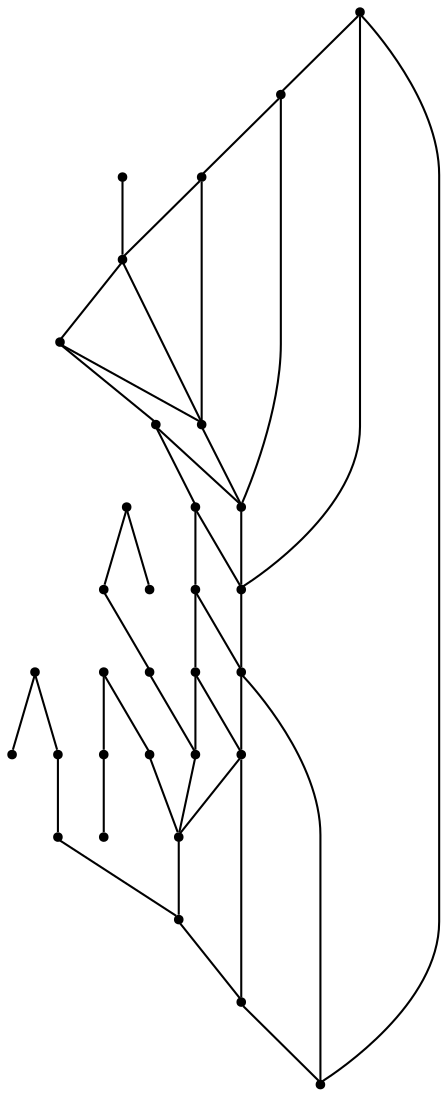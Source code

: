 graph {
  node [shape=point,comment="{\"directed\":false,\"doi\":\"10.1007/978-3-031-49275-4_6\",\"figure\":\"7 (2)\"}"]

  v0 [pos="1475.193425131254,398.33351356702747"]
  v1 [pos="1475.193425131254,431.6717493179218"]
  v2 [pos="1408.516136455257,398.33351356702747"]
  v3 [pos="1408.5161364552573,431.6717493179218"]
  v4 [pos="1341.8388477792605,398.33351356702747"]
  v5 [pos="1341.8388477792605,431.6717493179218"]
  v6 [pos="1475.193425131254,465.00998506881626"]
  v7 [pos="1475.193425131254,498.34834799498753"]
  v8 [pos="1475.193393337045,531.6865837458819"]
  v9 [pos="1475.193393337045,565.0248194967764"]
  v10 [pos="1475.193393337045,598.3630552476708"]
  v11 [pos="1475.193393337045,631.7012909985651"]
  v12 [pos="1475.193393337045,665.0395267494596"]
  v13 [pos="1475.193393337045,698.377762500354"]
  v14 [pos="1408.5161364552573,798.3924697530372"]
  v15 [pos="1408.5161364552573,465.0099850688164"]
  v16 [pos="1408.516136455257,498.3483479949874"]
  v17 [pos="1408.5161046610483,531.6865837458819"]
  v18 [pos="1408.5161046610483,565.0248194967764"]
  v19 [pos="1408.5161046610485,598.3630552476708"]
  v20 [pos="1408.5161046610483,631.7012909985651"]
  v21 [pos="1408.5161046610483,665.0395267494596"]
  v22 [pos="1408.5161046610485,698.377762500354"]
  v23 [pos="1341.8388159850517,698.377762500354"]
  v24 [pos="1408.5161364552573,865.0689412548261"]
  v25 [pos="1341.8388477792605,465.00998506881626"]
  v26 [pos="1341.8388477792605,498.3483479949874"]
  v27 [pos="1341.8388159850517,531.6865837458819"]
  v28 [pos="1341.8388159850517,565.0248194967763"]
  v29 [pos="1341.8388159850517,598.3630552476708"]
  v30 [pos="1341.8388159850517,631.7012909985651"]
  v31 [pos="1341.8388159850517,665.0395267494596"]

  v1 -- v6 [id="-9",pos="1475.193425131254,431.6717493179218 1475.193425131254,465.00998506881626 1475.193425131254,465.00998506881626 1475.193425131254,465.00998506881626"]
  v1 -- v0 [id="-10",pos="1475.193425131254,431.6717493179218 1475.193425131254,398.33351356702747 1475.193425131254,398.33351356702747 1475.193425131254,398.33351356702747"]
  v6 -- v7 [id="-11",pos="1475.193425131254,465.00998506881626 1475.193425131254,498.34834799498753 1475.193425131254,498.34834799498753 1475.193425131254,498.34834799498753"]
  v7 -- v8 [id="-12",pos="1475.193425131254,498.34834799498753 1475.193393337045,531.6865837458819 1475.193393337045,531.6865837458819 1475.193393337045,531.6865837458819"]
  v8 -- v9 [id="-13",pos="1475.193393337045,531.6865837458819 1475.193393337045,565.0248194967764 1475.193393337045,565.0248194967764 1475.193393337045,565.0248194967764"]
  v9 -- v10 [id="-14",pos="1475.193393337045,565.0248194967764 1475.193393337045,598.3630552476708 1475.193393337045,598.3630552476708 1475.193393337045,598.3630552476708"]
  v11 -- v12 [id="-15",pos="1475.193393337045,631.7012909985651 1475.193393337045,665.0395267494596 1475.193393337045,665.0395267494596 1475.193393337045,665.0395267494596"]
  v11 -- v10 [id="-16",pos="1475.193393337045,631.7012909985651 1475.193393337045,598.3630552476708 1475.193393337045,598.3630552476708 1475.193393337045,598.3630552476708"]
  v12 -- v13 [id="-17",pos="1475.193393337045,665.0395267494596 1475.193393337045,698.377762500354 1475.193393337045,698.377762500354 1475.193393337045,698.377762500354"]
  v13 -- v14 [id="-18",pos="1475.193393337045,698.377762500354 1408.5161364552573,798.3924697530372 1408.5161364552573,798.3924697530372 1408.5161364552573,798.3924697530372"]
  v3 -- v2 [id="-19",pos="1408.5161364552573,431.6717493179218 1408.516136455257,398.33351356702747 1408.516136455257,398.33351356702747 1408.516136455257,398.33351356702747"]
  v15 -- v3 [id="-20",pos="1408.5161364552573,465.0099850688164 1408.5161364552573,431.6717493179218 1408.5161364552573,431.6717493179218 1408.5161364552573,431.6717493179218"]
  v15 -- v16 [id="-21",pos="1408.5161364552573,465.0099850688164 1408.516136455257,498.3483479949874 1408.516136455257,498.3483479949874 1408.516136455257,498.3483479949874"]
  v16 -- v17 [id="-22",pos="1408.516136455257,498.3483479949874 1408.5161046610483,531.6865837458819 1408.5161046610483,531.6865837458819 1408.5161046610483,531.6865837458819"]
  v17 -- v8 [id="-23",pos="1408.5161046610483,531.6865837458819 1475.193393337045,531.6865837458819 1475.193393337045,531.6865837458819 1475.193393337045,531.6865837458819"]
  v18 -- v17 [id="-24",pos="1408.5161046610483,565.0248194967764 1408.5161046610483,531.6865837458819 1408.5161046610483,531.6865837458819 1408.5161046610483,531.6865837458819"]
  v18 -- v9 [id="-25",pos="1408.5161046610483,565.0248194967764 1475.193393337045,565.0248194967764 1475.193393337045,565.0248194967764 1475.193393337045,565.0248194967764"]
  v19 -- v18 [id="-26",pos="1408.5161046610485,598.3630552476708 1408.5161046610483,565.0248194967764 1408.5161046610483,565.0248194967764 1408.5161046610483,565.0248194967764"]
  v19 -- v10 [id="-27",pos="1408.5161046610485,598.3630552476708 1475.193393337045,598.3630552476708 1475.193393337045,598.3630552476708 1475.193393337045,598.3630552476708"]
  v20 -- v11 [id="-28",pos="1408.5161046610483,631.7012909985651 1475.193393337045,631.7012909985651 1475.193393337045,631.7012909985651 1475.193393337045,631.7012909985651"]
  v20 -- v19 [id="-29",pos="1408.5161046610483,631.7012909985651 1408.5161046610485,598.3630552476708 1408.5161046610485,598.3630552476708 1408.5161046610485,598.3630552476708"]
  v21 -- v20 [id="-30",pos="1408.5161046610483,665.0395267494596 1408.5161046610483,631.7012909985651 1408.5161046610483,631.7012909985651 1408.5161046610483,631.7012909985651"]
  v21 -- v12 [id="-31",pos="1408.5161046610483,665.0395267494596 1475.193393337045,665.0395267494596 1475.193393337045,665.0395267494596 1475.193393337045,665.0395267494596"]
  v22 -- v21 [id="-32",pos="1408.5161046610485,698.377762500354 1408.5161046610483,665.0395267494596 1408.5161046610483,665.0395267494596 1408.5161046610483,665.0395267494596"]
  v22 -- v13 [id="-33",pos="1408.5161046610485,698.377762500354 1475.193393337045,698.377762500354 1475.193393337045,698.377762500354 1475.193393337045,698.377762500354"]
  v22 -- v14 [id="-34",pos="1408.5161046610485,698.377762500354 1408.5161364552573,798.3924697530372 1408.5161364552573,798.3924697530372 1408.5161364552573,798.3924697530372"]
  v14 -- v23 [id="-35",pos="1408.5161364552573,798.3924697530372 1341.8388159850517,698.377762500354 1341.8388159850517,698.377762500354 1341.8388159850517,698.377762500354"]
  v24 -- v14 [id="-36",pos="1408.5161364552573,865.0689412548261 1408.5161364552573,798.3924697530372 1408.5161364552573,798.3924697530372 1408.5161364552573,798.3924697530372"]
  v5 -- v25 [id="-37",pos="1341.8388477792605,431.6717493179218 1341.8388477792605,465.00998506881626 1341.8388477792605,465.00998506881626 1341.8388477792605,465.00998506881626"]
  v5 -- v4 [id="-38",pos="1341.8388477792605,431.6717493179218 1341.8388477792605,398.33351356702747 1341.8388477792605,398.33351356702747 1341.8388477792605,398.33351356702747"]
  v25 -- v26 [id="-39",pos="1341.8388477792605,465.00998506881626 1341.8388477792605,498.3483479949874 1341.8388477792605,498.3483479949874 1341.8388477792605,498.3483479949874"]
  v26 -- v27 [id="-40",pos="1341.8388477792605,498.3483479949874 1341.8388159850517,531.6865837458819 1341.8388159850517,531.6865837458819 1341.8388159850517,531.6865837458819"]
  v27 -- v17 [id="-41",pos="1341.8388159850517,531.6865837458819 1408.5161046610483,531.6865837458819 1408.5161046610483,531.6865837458819 1408.5161046610483,531.6865837458819"]
  v28 -- v18 [id="-42",pos="1341.8388159850517,565.0248194967763 1408.5161046610483,565.0248194967764 1408.5161046610483,565.0248194967764 1408.5161046610483,565.0248194967764"]
  v28 -- v27 [id="-43",pos="1341.8388159850517,565.0248194967763 1341.8388159850517,531.6865837458819 1341.8388159850517,531.6865837458819 1341.8388159850517,531.6865837458819"]
  v29 -- v19 [id="-44",pos="1341.8388159850517,598.3630552476708 1408.5161046610485,598.3630552476708 1408.5161046610485,598.3630552476708 1408.5161046610485,598.3630552476708"]
  v29 -- v28 [id="-45",pos="1341.8388159850517,598.3630552476708 1341.8388159850517,565.0248194967763 1341.8388159850517,565.0248194967763 1341.8388159850517,565.0248194967763"]
  v30 -- v20 [id="-46",pos="1341.8388159850517,631.7012909985651 1408.5161046610483,631.7012909985651 1408.5161046610483,631.7012909985651 1408.5161046610483,631.7012909985651"]
  v30 -- v29 [id="-47",pos="1341.8388159850517,631.7012909985651 1341.8388159850517,598.3630552476708 1341.8388159850517,598.3630552476708 1341.8388159850517,598.3630552476708"]
  v31 -- v30 [id="-48",pos="1341.8388159850517,665.0395267494596 1341.8388159850517,631.7012909985651 1341.8388159850517,631.7012909985651 1341.8388159850517,631.7012909985651"]
  v31 -- v21 [id="-49",pos="1341.8388159850517,665.0395267494596 1408.5161046610483,665.0395267494596 1408.5161046610483,665.0395267494596 1408.5161046610483,665.0395267494596"]
  v23 -- v22 [id="-50",pos="1341.8388159850517,698.377762500354 1408.5161046610485,698.377762500354 1408.5161046610485,698.377762500354 1408.5161046610485,698.377762500354"]
  v23 -- v31 [id="-51",pos="1341.8388159850517,698.377762500354 1341.8388159850517,665.0395267494596 1341.8388159850517,665.0395267494596 1341.8388159850517,665.0395267494596"]
}